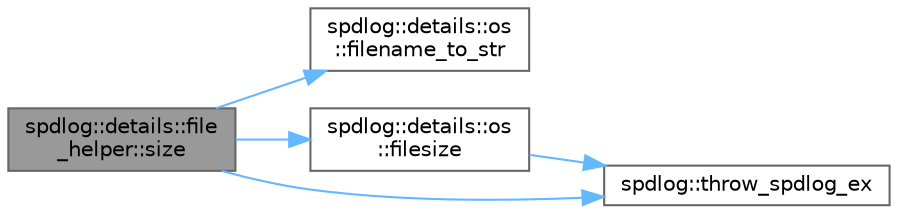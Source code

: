digraph "spdlog::details::file_helper::size"
{
 // LATEX_PDF_SIZE
  bgcolor="transparent";
  edge [fontname=Helvetica,fontsize=10,labelfontname=Helvetica,labelfontsize=10];
  node [fontname=Helvetica,fontsize=10,shape=box,height=0.2,width=0.4];
  rankdir="LR";
  Node1 [id="Node000001",label="spdlog::details::file\l_helper::size",height=0.2,width=0.4,color="gray40", fillcolor="grey60", style="filled", fontcolor="black",tooltip=" "];
  Node1 -> Node2 [id="edge1_Node000001_Node000002",color="steelblue1",style="solid",tooltip=" "];
  Node2 [id="Node000002",label="spdlog::details::os\l::filename_to_str",height=0.2,width=0.4,color="grey40", fillcolor="white", style="filled",URL="$namespacespdlog_1_1details_1_1os.html#a1b7269cc914fd057cc37f936c5b1bf9c",tooltip=" "];
  Node1 -> Node3 [id="edge2_Node000001_Node000003",color="steelblue1",style="solid",tooltip=" "];
  Node3 [id="Node000003",label="spdlog::details::os\l::filesize",height=0.2,width=0.4,color="grey40", fillcolor="white", style="filled",URL="$namespacespdlog_1_1details_1_1os.html#a37ff3adb558f4b7ce30bf048e913e076",tooltip=" "];
  Node3 -> Node4 [id="edge3_Node000003_Node000004",color="steelblue1",style="solid",tooltip=" "];
  Node4 [id="Node000004",label="spdlog::throw_spdlog_ex",height=0.2,width=0.4,color="grey40", fillcolor="white", style="filled",URL="$namespacespdlog.html#ac3d8b7e83aad48720518fbac80836c3c",tooltip=" "];
  Node1 -> Node4 [id="edge4_Node000001_Node000004",color="steelblue1",style="solid",tooltip=" "];
}
